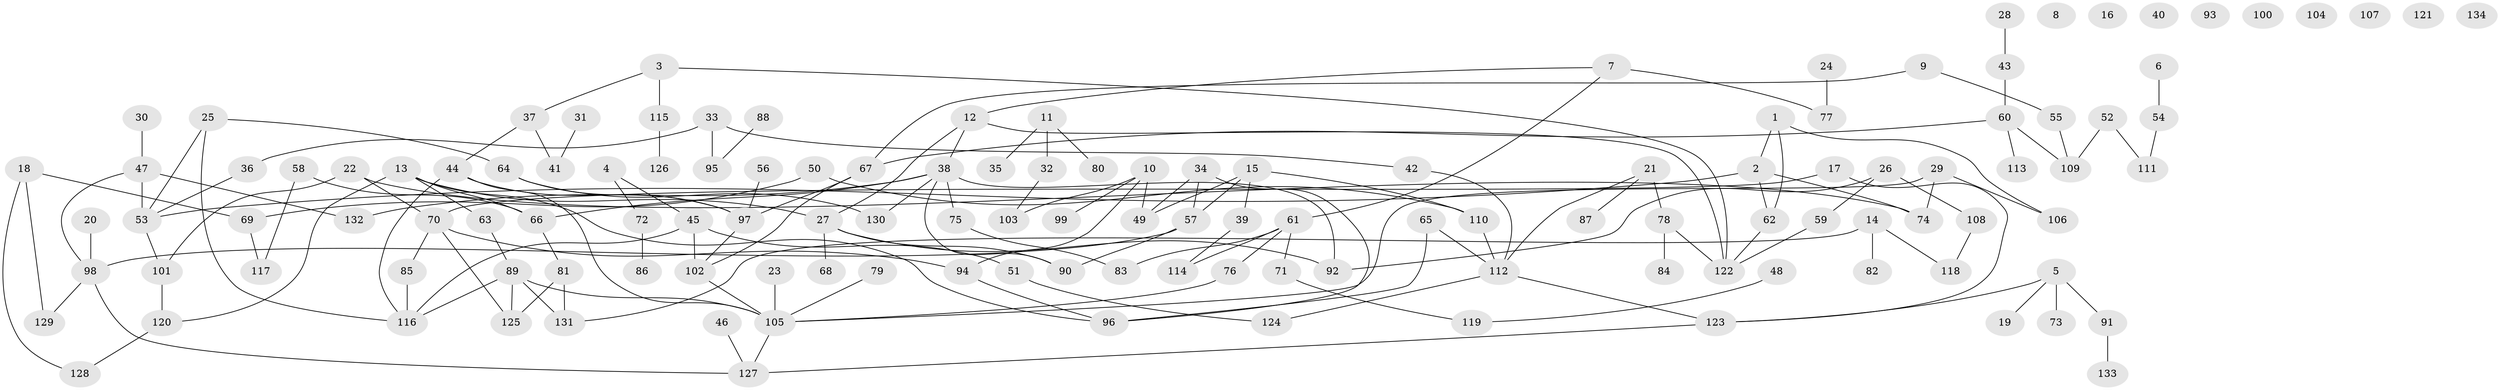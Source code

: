 // Generated by graph-tools (version 1.1) at 2025/00/03/09/25 03:00:55]
// undirected, 134 vertices, 166 edges
graph export_dot {
graph [start="1"]
  node [color=gray90,style=filled];
  1;
  2;
  3;
  4;
  5;
  6;
  7;
  8;
  9;
  10;
  11;
  12;
  13;
  14;
  15;
  16;
  17;
  18;
  19;
  20;
  21;
  22;
  23;
  24;
  25;
  26;
  27;
  28;
  29;
  30;
  31;
  32;
  33;
  34;
  35;
  36;
  37;
  38;
  39;
  40;
  41;
  42;
  43;
  44;
  45;
  46;
  47;
  48;
  49;
  50;
  51;
  52;
  53;
  54;
  55;
  56;
  57;
  58;
  59;
  60;
  61;
  62;
  63;
  64;
  65;
  66;
  67;
  68;
  69;
  70;
  71;
  72;
  73;
  74;
  75;
  76;
  77;
  78;
  79;
  80;
  81;
  82;
  83;
  84;
  85;
  86;
  87;
  88;
  89;
  90;
  91;
  92;
  93;
  94;
  95;
  96;
  97;
  98;
  99;
  100;
  101;
  102;
  103;
  104;
  105;
  106;
  107;
  108;
  109;
  110;
  111;
  112;
  113;
  114;
  115;
  116;
  117;
  118;
  119;
  120;
  121;
  122;
  123;
  124;
  125;
  126;
  127;
  128;
  129;
  130;
  131;
  132;
  133;
  134;
  1 -- 2;
  1 -- 62;
  1 -- 106;
  2 -- 53;
  2 -- 62;
  2 -- 74;
  3 -- 37;
  3 -- 115;
  3 -- 122;
  4 -- 45;
  4 -- 72;
  5 -- 19;
  5 -- 73;
  5 -- 91;
  5 -- 123;
  6 -- 54;
  7 -- 12;
  7 -- 61;
  7 -- 77;
  9 -- 55;
  9 -- 67;
  10 -- 49;
  10 -- 94;
  10 -- 99;
  10 -- 103;
  11 -- 32;
  11 -- 35;
  11 -- 80;
  12 -- 27;
  12 -- 38;
  12 -- 122;
  13 -- 27;
  13 -- 63;
  13 -- 66;
  13 -- 96;
  13 -- 120;
  14 -- 82;
  14 -- 118;
  14 -- 131;
  15 -- 39;
  15 -- 49;
  15 -- 57;
  15 -- 110;
  17 -- 70;
  17 -- 123;
  18 -- 69;
  18 -- 128;
  18 -- 129;
  20 -- 98;
  21 -- 78;
  21 -- 87;
  21 -- 112;
  22 -- 70;
  22 -- 74;
  22 -- 101;
  23 -- 105;
  24 -- 77;
  25 -- 53;
  25 -- 64;
  25 -- 116;
  26 -- 59;
  26 -- 92;
  26 -- 108;
  27 -- 68;
  27 -- 90;
  27 -- 92;
  28 -- 43;
  29 -- 74;
  29 -- 105;
  29 -- 106;
  30 -- 47;
  31 -- 41;
  32 -- 103;
  33 -- 36;
  33 -- 42;
  33 -- 95;
  34 -- 49;
  34 -- 57;
  34 -- 96;
  36 -- 53;
  37 -- 41;
  37 -- 44;
  38 -- 66;
  38 -- 75;
  38 -- 90;
  38 -- 92;
  38 -- 130;
  38 -- 132;
  39 -- 114;
  42 -- 112;
  43 -- 60;
  44 -- 97;
  44 -- 105;
  44 -- 116;
  45 -- 51;
  45 -- 102;
  45 -- 116;
  46 -- 127;
  47 -- 53;
  47 -- 98;
  47 -- 132;
  48 -- 119;
  50 -- 69;
  50 -- 110;
  51 -- 124;
  52 -- 109;
  52 -- 111;
  53 -- 101;
  54 -- 111;
  55 -- 109;
  56 -- 97;
  57 -- 90;
  57 -- 98;
  58 -- 66;
  58 -- 117;
  59 -- 122;
  60 -- 67;
  60 -- 109;
  60 -- 113;
  61 -- 71;
  61 -- 76;
  61 -- 83;
  61 -- 114;
  62 -- 122;
  63 -- 89;
  64 -- 97;
  64 -- 130;
  65 -- 96;
  65 -- 112;
  66 -- 81;
  67 -- 97;
  67 -- 102;
  69 -- 117;
  70 -- 85;
  70 -- 94;
  70 -- 125;
  71 -- 119;
  72 -- 86;
  75 -- 83;
  76 -- 105;
  78 -- 84;
  78 -- 122;
  79 -- 105;
  81 -- 125;
  81 -- 131;
  85 -- 116;
  88 -- 95;
  89 -- 105;
  89 -- 116;
  89 -- 125;
  89 -- 131;
  91 -- 133;
  94 -- 96;
  97 -- 102;
  98 -- 127;
  98 -- 129;
  101 -- 120;
  102 -- 105;
  105 -- 127;
  108 -- 118;
  110 -- 112;
  112 -- 123;
  112 -- 124;
  115 -- 126;
  120 -- 128;
  123 -- 127;
}
